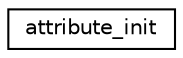 digraph "Graphical Class Hierarchy"
{
 // INTERACTIVE_SVG=YES
 // LATEX_PDF_SIZE
  edge [fontname="Helvetica",fontsize="10",labelfontname="Helvetica",labelfontsize="10"];
  node [fontname="Helvetica",fontsize="10",shape=record];
  rankdir="LR";
  Node0 [label="attribute_init",height=0.2,width=0.4,color="black", fillcolor="white", style="filled",URL="$interfacediag__util__mod_1_1attribute__init.html",tooltip="Allocates the atttype in out_file."];
}
